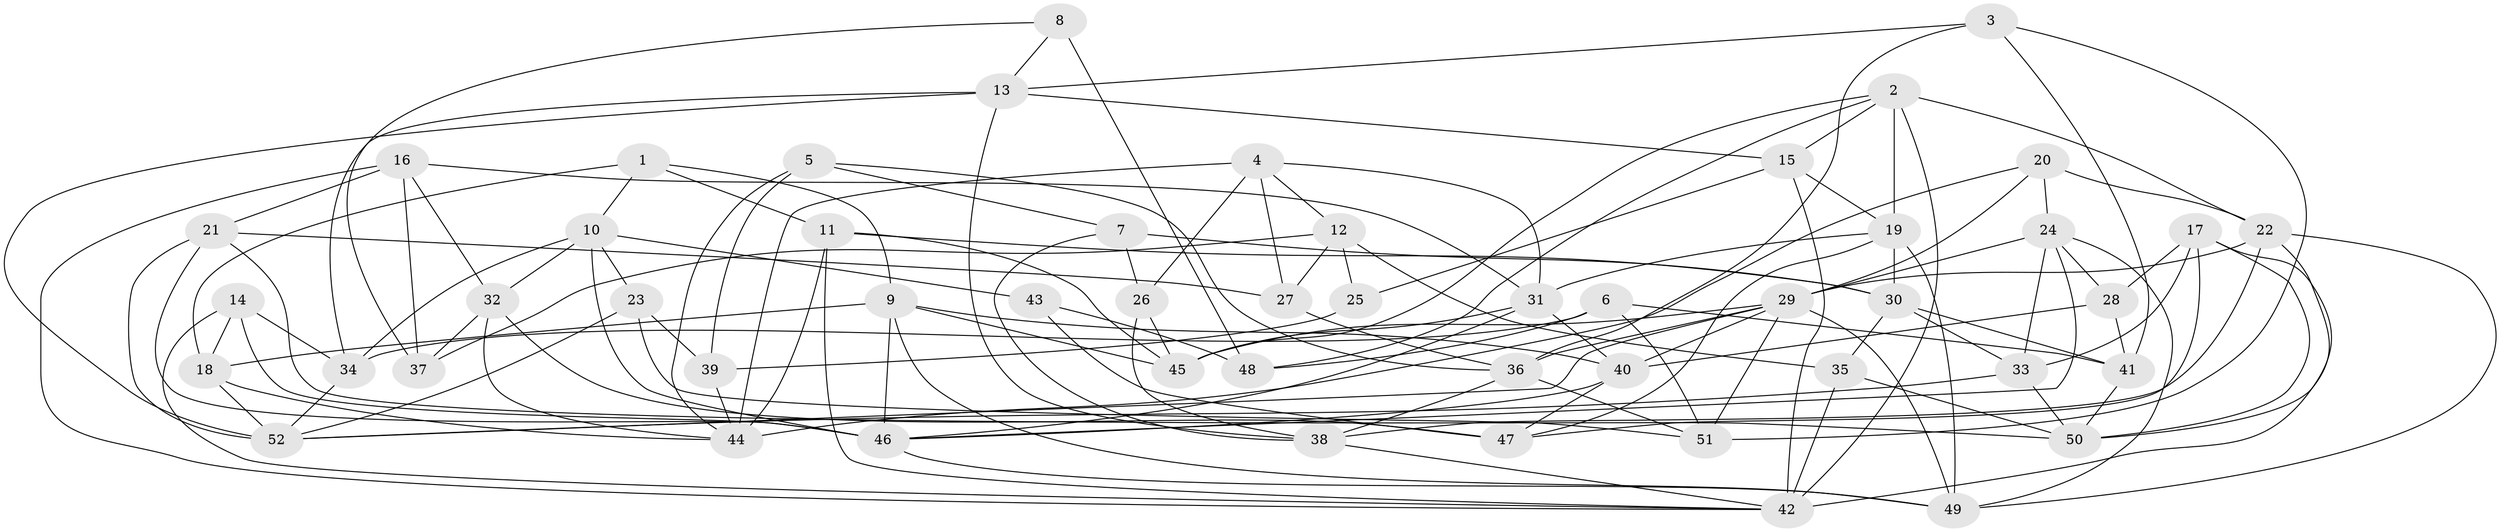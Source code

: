 // original degree distribution, {4: 1.0}
// Generated by graph-tools (version 1.1) at 2025/38/03/04/25 23:38:14]
// undirected, 52 vertices, 134 edges
graph export_dot {
  node [color=gray90,style=filled];
  1;
  2;
  3;
  4;
  5;
  6;
  7;
  8;
  9;
  10;
  11;
  12;
  13;
  14;
  15;
  16;
  17;
  18;
  19;
  20;
  21;
  22;
  23;
  24;
  25;
  26;
  27;
  28;
  29;
  30;
  31;
  32;
  33;
  34;
  35;
  36;
  37;
  38;
  39;
  40;
  41;
  42;
  43;
  44;
  45;
  46;
  47;
  48;
  49;
  50;
  51;
  52;
  1 -- 9 [weight=1.0];
  1 -- 10 [weight=1.0];
  1 -- 11 [weight=1.0];
  1 -- 18 [weight=1.0];
  2 -- 15 [weight=1.0];
  2 -- 19 [weight=1.0];
  2 -- 22 [weight=1.0];
  2 -- 42 [weight=1.0];
  2 -- 45 [weight=1.0];
  2 -- 48 [weight=1.0];
  3 -- 13 [weight=1.0];
  3 -- 36 [weight=1.0];
  3 -- 41 [weight=1.0];
  3 -- 51 [weight=1.0];
  4 -- 12 [weight=1.0];
  4 -- 26 [weight=1.0];
  4 -- 27 [weight=1.0];
  4 -- 31 [weight=1.0];
  4 -- 44 [weight=2.0];
  5 -- 7 [weight=1.0];
  5 -- 36 [weight=1.0];
  5 -- 39 [weight=1.0];
  5 -- 44 [weight=1.0];
  6 -- 34 [weight=1.0];
  6 -- 41 [weight=1.0];
  6 -- 48 [weight=1.0];
  6 -- 51 [weight=1.0];
  7 -- 26 [weight=1.0];
  7 -- 30 [weight=3.0];
  7 -- 38 [weight=1.0];
  8 -- 13 [weight=1.0];
  8 -- 37 [weight=1.0];
  8 -- 48 [weight=2.0];
  9 -- 18 [weight=1.0];
  9 -- 40 [weight=1.0];
  9 -- 45 [weight=1.0];
  9 -- 46 [weight=1.0];
  9 -- 49 [weight=1.0];
  10 -- 23 [weight=1.0];
  10 -- 32 [weight=1.0];
  10 -- 34 [weight=1.0];
  10 -- 43 [weight=1.0];
  10 -- 46 [weight=1.0];
  11 -- 30 [weight=1.0];
  11 -- 42 [weight=1.0];
  11 -- 44 [weight=2.0];
  11 -- 45 [weight=1.0];
  12 -- 25 [weight=1.0];
  12 -- 27 [weight=1.0];
  12 -- 35 [weight=1.0];
  12 -- 37 [weight=2.0];
  13 -- 15 [weight=1.0];
  13 -- 34 [weight=1.0];
  13 -- 38 [weight=1.0];
  13 -- 52 [weight=1.0];
  14 -- 18 [weight=1.0];
  14 -- 34 [weight=2.0];
  14 -- 42 [weight=1.0];
  14 -- 46 [weight=2.0];
  15 -- 19 [weight=1.0];
  15 -- 25 [weight=1.0];
  15 -- 42 [weight=2.0];
  16 -- 21 [weight=1.0];
  16 -- 31 [weight=1.0];
  16 -- 32 [weight=1.0];
  16 -- 37 [weight=2.0];
  16 -- 42 [weight=1.0];
  17 -- 28 [weight=1.0];
  17 -- 33 [weight=1.0];
  17 -- 42 [weight=2.0];
  17 -- 47 [weight=1.0];
  17 -- 50 [weight=1.0];
  18 -- 44 [weight=1.0];
  18 -- 52 [weight=2.0];
  19 -- 30 [weight=1.0];
  19 -- 31 [weight=1.0];
  19 -- 47 [weight=1.0];
  19 -- 49 [weight=1.0];
  20 -- 22 [weight=1.0];
  20 -- 24 [weight=1.0];
  20 -- 29 [weight=1.0];
  20 -- 44 [weight=1.0];
  21 -- 27 [weight=1.0];
  21 -- 46 [weight=2.0];
  21 -- 50 [weight=1.0];
  21 -- 52 [weight=1.0];
  22 -- 29 [weight=1.0];
  22 -- 38 [weight=1.0];
  22 -- 49 [weight=1.0];
  22 -- 50 [weight=1.0];
  23 -- 39 [weight=1.0];
  23 -- 51 [weight=1.0];
  23 -- 52 [weight=1.0];
  24 -- 28 [weight=2.0];
  24 -- 29 [weight=1.0];
  24 -- 33 [weight=2.0];
  24 -- 46 [weight=1.0];
  24 -- 49 [weight=1.0];
  25 -- 39 [weight=2.0];
  26 -- 38 [weight=1.0];
  26 -- 45 [weight=1.0];
  27 -- 36 [weight=1.0];
  28 -- 40 [weight=1.0];
  28 -- 41 [weight=2.0];
  29 -- 36 [weight=1.0];
  29 -- 40 [weight=1.0];
  29 -- 45 [weight=1.0];
  29 -- 49 [weight=1.0];
  29 -- 51 [weight=2.0];
  29 -- 52 [weight=1.0];
  30 -- 33 [weight=1.0];
  30 -- 35 [weight=1.0];
  30 -- 41 [weight=1.0];
  31 -- 40 [weight=1.0];
  31 -- 45 [weight=1.0];
  31 -- 46 [weight=1.0];
  32 -- 37 [weight=1.0];
  32 -- 44 [weight=1.0];
  32 -- 47 [weight=2.0];
  33 -- 50 [weight=1.0];
  33 -- 52 [weight=1.0];
  34 -- 52 [weight=1.0];
  35 -- 42 [weight=1.0];
  35 -- 50 [weight=1.0];
  36 -- 38 [weight=1.0];
  36 -- 51 [weight=1.0];
  38 -- 42 [weight=1.0];
  39 -- 44 [weight=2.0];
  40 -- 46 [weight=1.0];
  40 -- 47 [weight=1.0];
  41 -- 50 [weight=1.0];
  43 -- 47 [weight=1.0];
  43 -- 48 [weight=2.0];
  46 -- 49 [weight=1.0];
}
